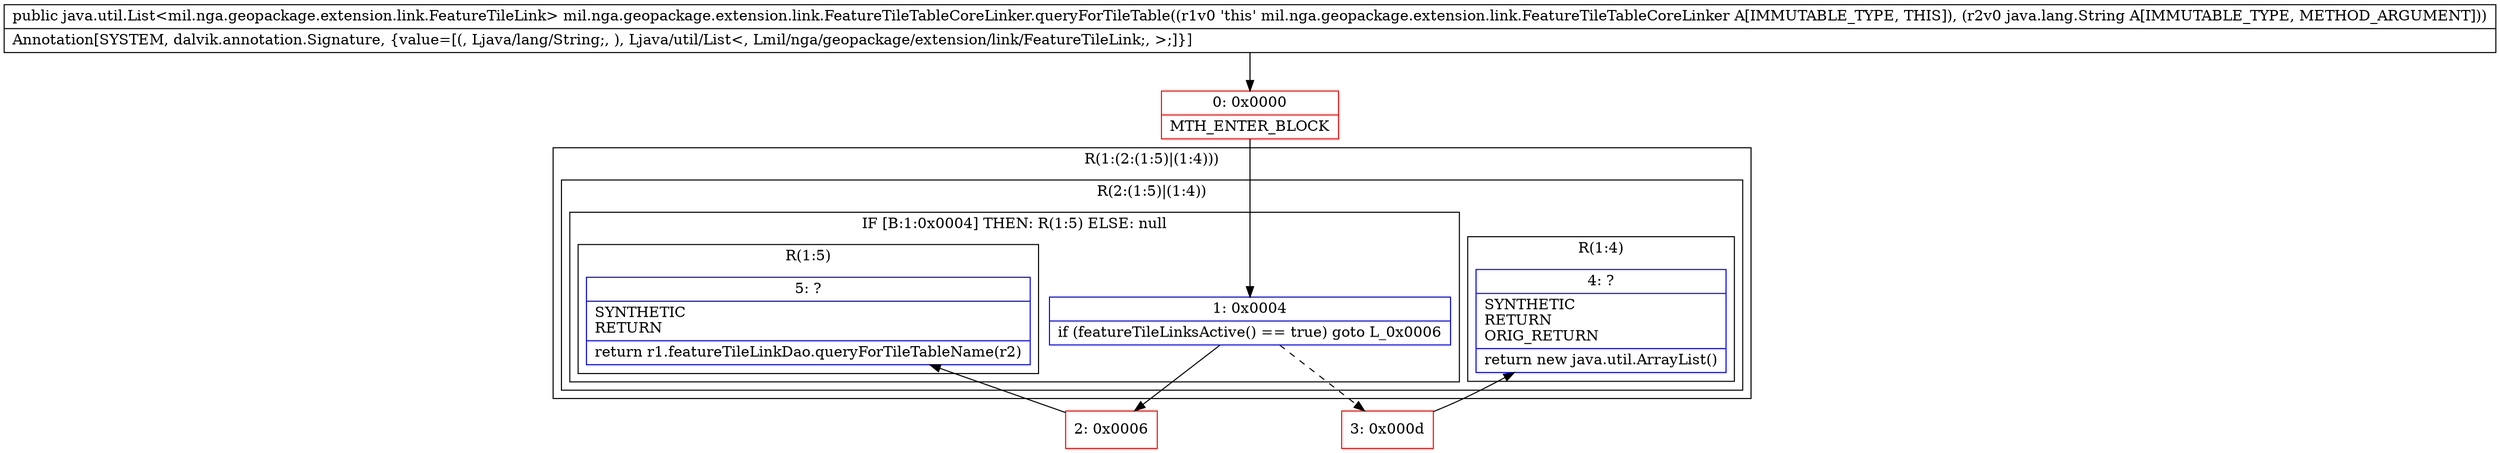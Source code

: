 digraph "CFG formil.nga.geopackage.extension.link.FeatureTileTableCoreLinker.queryForTileTable(Ljava\/lang\/String;)Ljava\/util\/List;" {
subgraph cluster_Region_415112078 {
label = "R(1:(2:(1:5)|(1:4)))";
node [shape=record,color=blue];
subgraph cluster_Region_1628697142 {
label = "R(2:(1:5)|(1:4))";
node [shape=record,color=blue];
subgraph cluster_IfRegion_162780975 {
label = "IF [B:1:0x0004] THEN: R(1:5) ELSE: null";
node [shape=record,color=blue];
Node_1 [shape=record,label="{1\:\ 0x0004|if (featureTileLinksActive() == true) goto L_0x0006\l}"];
subgraph cluster_Region_2140172078 {
label = "R(1:5)";
node [shape=record,color=blue];
Node_5 [shape=record,label="{5\:\ ?|SYNTHETIC\lRETURN\l|return r1.featureTileLinkDao.queryForTileTableName(r2)\l}"];
}
}
subgraph cluster_Region_387610937 {
label = "R(1:4)";
node [shape=record,color=blue];
Node_4 [shape=record,label="{4\:\ ?|SYNTHETIC\lRETURN\lORIG_RETURN\l|return new java.util.ArrayList()\l}"];
}
}
}
Node_0 [shape=record,color=red,label="{0\:\ 0x0000|MTH_ENTER_BLOCK\l}"];
Node_2 [shape=record,color=red,label="{2\:\ 0x0006}"];
Node_3 [shape=record,color=red,label="{3\:\ 0x000d}"];
MethodNode[shape=record,label="{public java.util.List\<mil.nga.geopackage.extension.link.FeatureTileLink\> mil.nga.geopackage.extension.link.FeatureTileTableCoreLinker.queryForTileTable((r1v0 'this' mil.nga.geopackage.extension.link.FeatureTileTableCoreLinker A[IMMUTABLE_TYPE, THIS]), (r2v0 java.lang.String A[IMMUTABLE_TYPE, METHOD_ARGUMENT]))  | Annotation[SYSTEM, dalvik.annotation.Signature, \{value=[(, Ljava\/lang\/String;, ), Ljava\/util\/List\<, Lmil\/nga\/geopackage\/extension\/link\/FeatureTileLink;, \>;]\}]\l}"];
MethodNode -> Node_0;
Node_1 -> Node_2;
Node_1 -> Node_3[style=dashed];
Node_0 -> Node_1;
Node_2 -> Node_5;
Node_3 -> Node_4;
}

